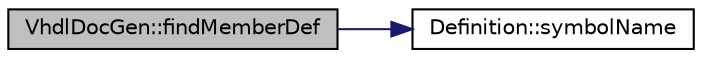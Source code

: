 digraph "VhdlDocGen::findMemberDef"
{
 // LATEX_PDF_SIZE
  edge [fontname="Helvetica",fontsize="10",labelfontname="Helvetica",labelfontsize="10"];
  node [fontname="Helvetica",fontsize="10",shape=record];
  rankdir="LR";
  Node1 [label="VhdlDocGen::findMemberDef",height=0.2,width=0.4,color="black", fillcolor="grey75", style="filled", fontcolor="black",tooltip=" "];
  Node1 -> Node2 [color="midnightblue",fontsize="10",style="solid",fontname="Helvetica"];
  Node2 [label="Definition::symbolName",height=0.2,width=0.4,color="black", fillcolor="white", style="filled",URL="$classDefinition.html#a86061734049a0f06f636e4b51e0f1ac2",tooltip=" "];
}
